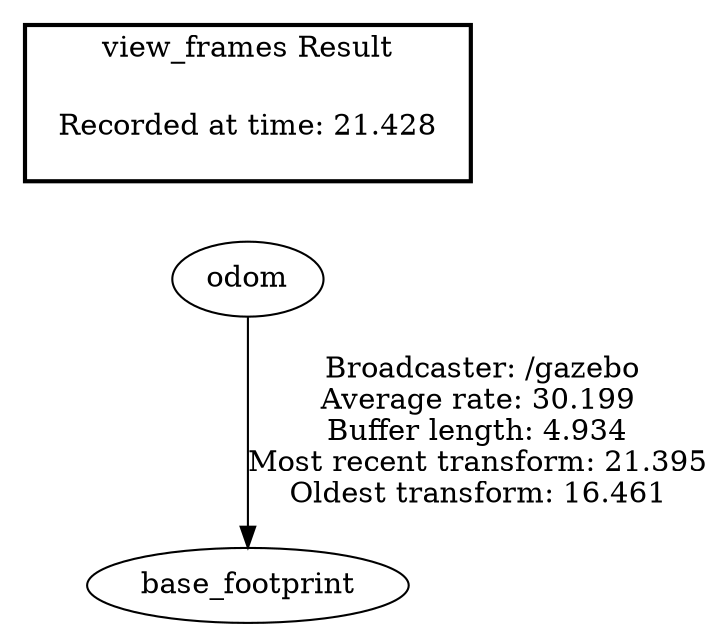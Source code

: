 digraph G {
"odom" -> "base_footprint"[label=" Broadcaster: /gazebo\nAverage rate: 30.199\nBuffer length: 4.934\nMost recent transform: 21.395\nOldest transform: 16.461\n"];
edge [style=invis];
 subgraph cluster_legend { style=bold; color=black; label ="view_frames Result";
"Recorded at time: 21.428"[ shape=plaintext ] ;
}->"odom";
}